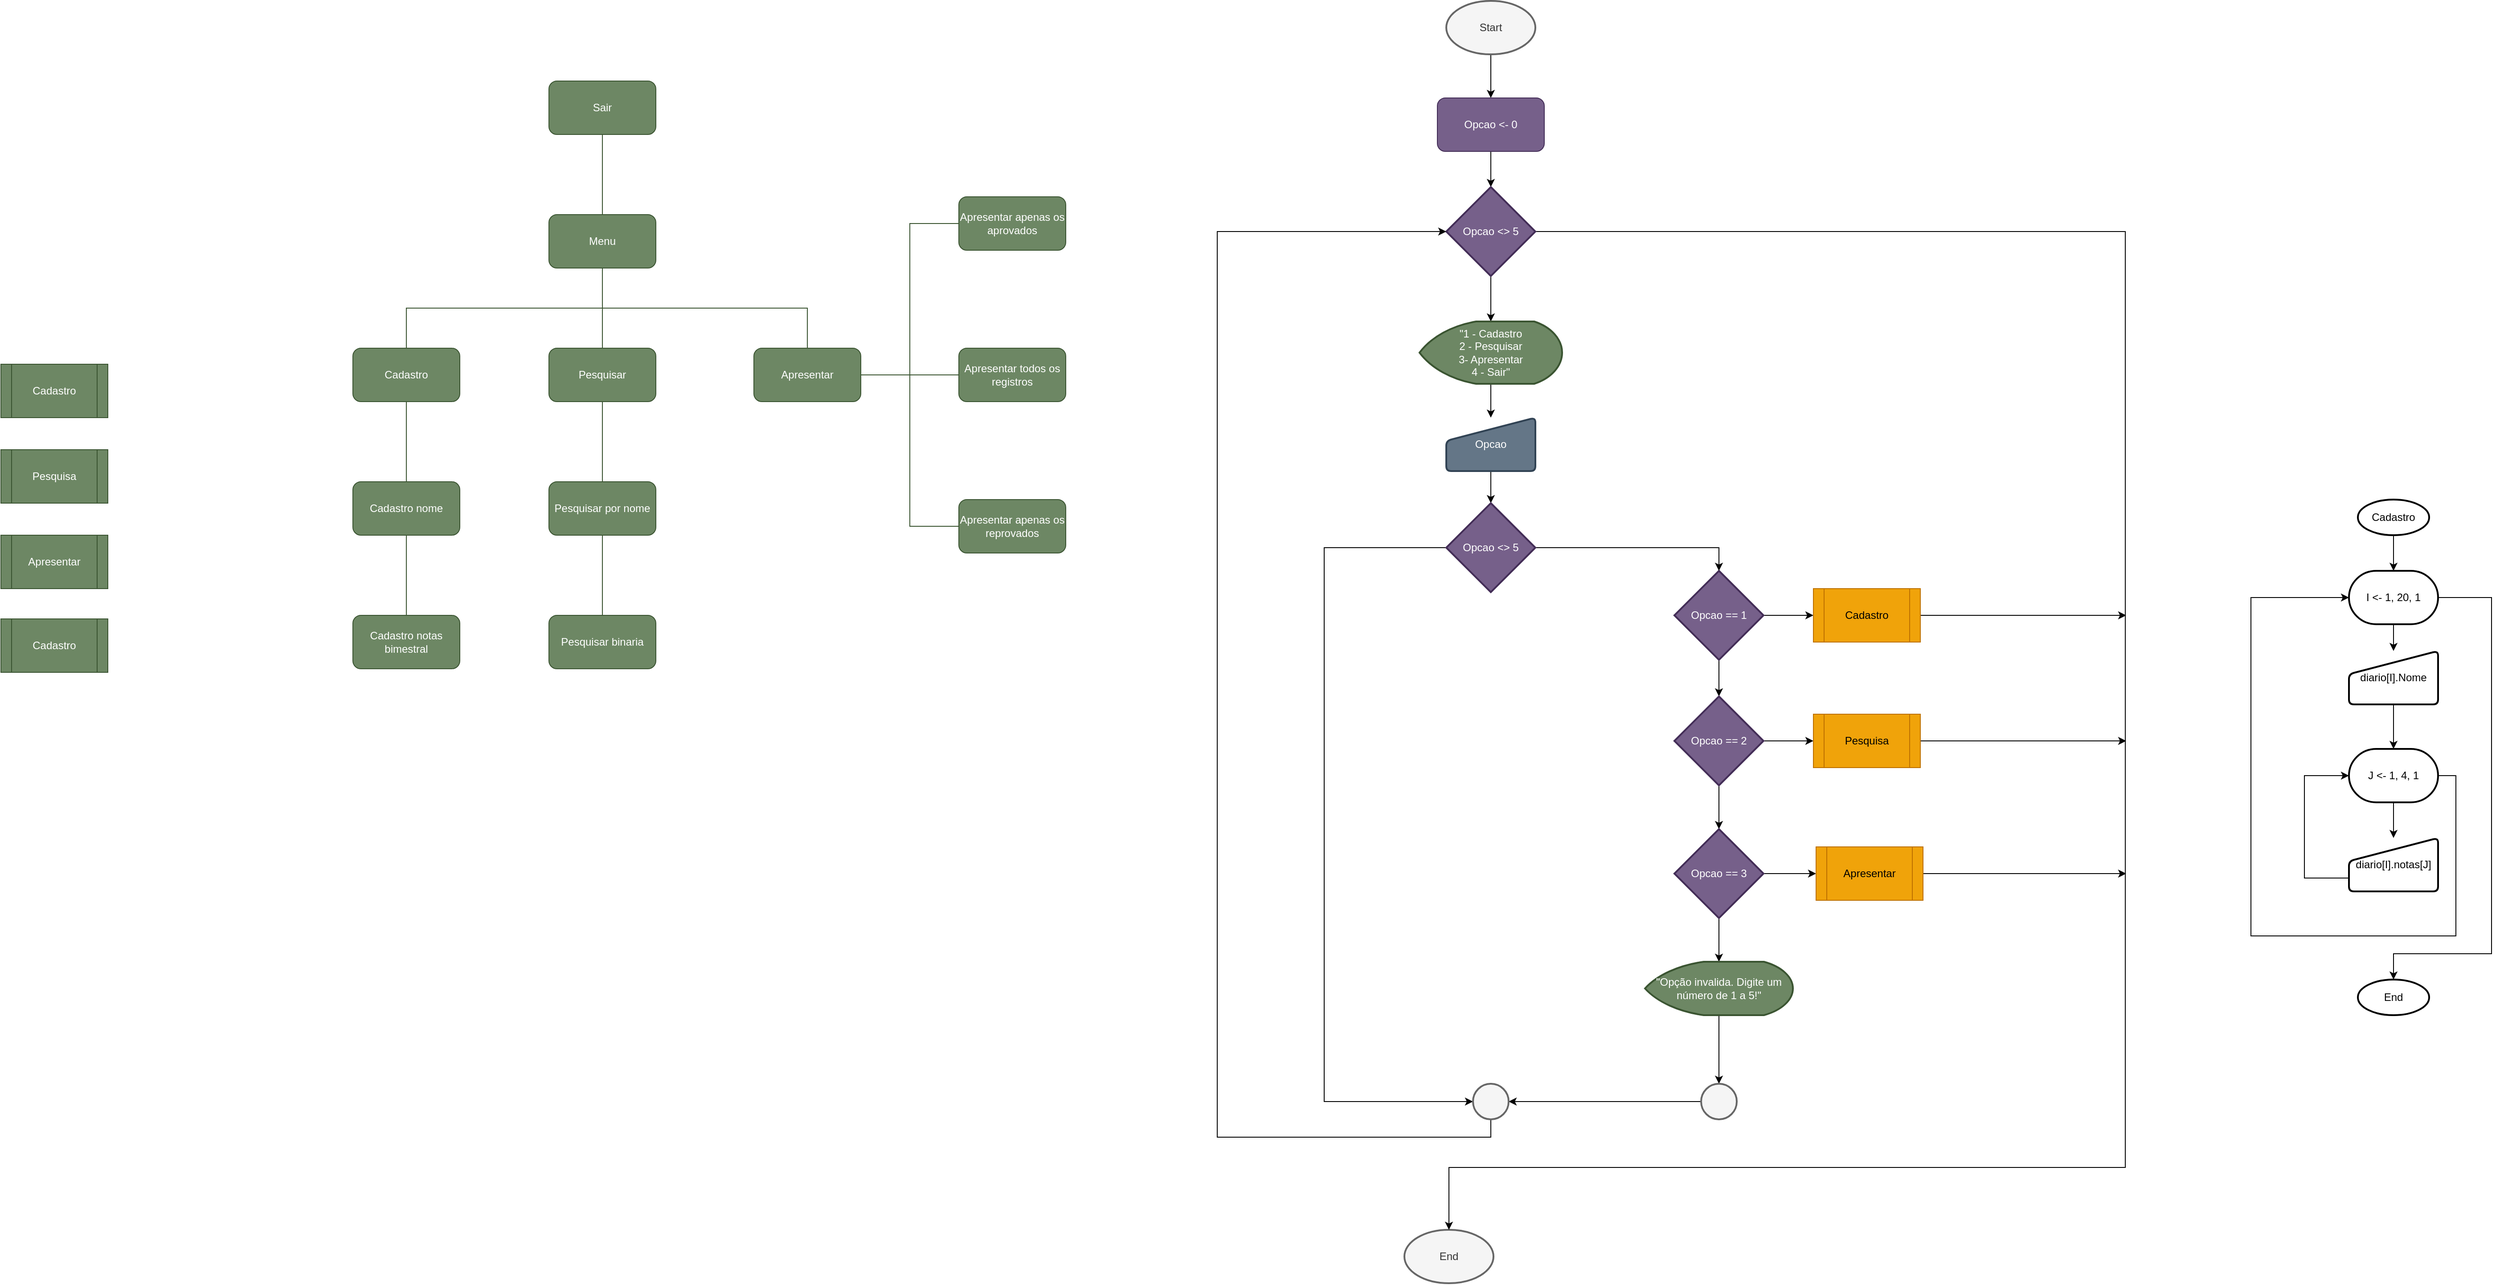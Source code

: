 <mxfile version="20.5.3" type="embed"><diagram id="23iRSUPoRavnBvh4doch" name="Page-1"><mxGraphModel dx="2283" dy="1789" grid="0" gridSize="10" guides="1" tooltips="1" connect="1" arrows="1" fold="1" page="1" pageScale="1" pageWidth="827" pageHeight="1169" background="#FFFFFF" math="0" shadow="0"><root><mxCell id="0"/><mxCell id="1" parent="0"/><mxCell id="6" value="" style="edgeStyle=orthogonalEdgeStyle;rounded=0;orthogonalLoop=1;jettySize=auto;html=1;endArrow=none;endFill=0;fillColor=#6d8764;strokeColor=#3A5431;" parent="1" source="2" target="4" edge="1"><mxGeometry relative="1" as="geometry"/></mxCell><mxCell id="7" style="edgeStyle=orthogonalEdgeStyle;rounded=0;orthogonalLoop=1;jettySize=auto;html=1;exitX=0.5;exitY=1;exitDx=0;exitDy=0;endArrow=none;endFill=0;fillColor=#6d8764;strokeColor=#3A5431;" parent="1" source="2" target="5" edge="1"><mxGeometry relative="1" as="geometry"/></mxCell><mxCell id="8" style="edgeStyle=orthogonalEdgeStyle;rounded=0;orthogonalLoop=1;jettySize=auto;html=1;exitX=0.5;exitY=1;exitDx=0;exitDy=0;endArrow=none;endFill=0;fillColor=#6d8764;strokeColor=#3A5431;" parent="1" source="2" target="3" edge="1"><mxGeometry relative="1" as="geometry"/></mxCell><mxCell id="24" value="" style="edgeStyle=orthogonalEdgeStyle;rounded=0;orthogonalLoop=1;jettySize=auto;html=1;endArrow=none;endFill=0;fillColor=#6d8764;strokeColor=#3A5431;" parent="1" source="2" target="23" edge="1"><mxGeometry relative="1" as="geometry"/></mxCell><mxCell id="2" value="Menu" style="rounded=1;whiteSpace=wrap;html=1;fillColor=#6d8764;fontColor=#ffffff;strokeColor=#3A5431;" parent="1" vertex="1"><mxGeometry x="190" y="150" width="120" height="60" as="geometry"/></mxCell><mxCell id="21" value="" style="edgeStyle=orthogonalEdgeStyle;rounded=0;orthogonalLoop=1;jettySize=auto;html=1;endArrow=none;endFill=0;fillColor=#6d8764;strokeColor=#3A5431;" parent="1" source="3" target="19" edge="1"><mxGeometry relative="1" as="geometry"/></mxCell><mxCell id="3" value="Cadastro" style="rounded=1;whiteSpace=wrap;html=1;fillColor=#6d8764;fontColor=#ffffff;strokeColor=#3A5431;" parent="1" vertex="1"><mxGeometry x="-30" y="300" width="120" height="60" as="geometry"/></mxCell><mxCell id="16" value="" style="edgeStyle=orthogonalEdgeStyle;rounded=0;orthogonalLoop=1;jettySize=auto;html=1;endArrow=none;endFill=0;fillColor=#6d8764;strokeColor=#3A5431;" parent="1" source="4" target="15" edge="1"><mxGeometry relative="1" as="geometry"/></mxCell><mxCell id="4" value="Pesquisar" style="rounded=1;whiteSpace=wrap;html=1;fillColor=#6d8764;fontColor=#ffffff;strokeColor=#3A5431;" parent="1" vertex="1"><mxGeometry x="190" y="300" width="120" height="60" as="geometry"/></mxCell><mxCell id="12" style="edgeStyle=orthogonalEdgeStyle;rounded=0;orthogonalLoop=1;jettySize=auto;html=1;exitX=1;exitY=0.5;exitDx=0;exitDy=0;entryX=0;entryY=0.5;entryDx=0;entryDy=0;endArrow=none;endFill=0;fillColor=#6d8764;strokeColor=#3A5431;" parent="1" source="5" target="11" edge="1"><mxGeometry relative="1" as="geometry"/></mxCell><mxCell id="13" style="edgeStyle=orthogonalEdgeStyle;rounded=0;orthogonalLoop=1;jettySize=auto;html=1;exitX=1;exitY=0.5;exitDx=0;exitDy=0;entryX=0;entryY=0.5;entryDx=0;entryDy=0;endArrow=none;endFill=0;fillColor=#6d8764;strokeColor=#3A5431;" parent="1" source="5" target="9" edge="1"><mxGeometry relative="1" as="geometry"/></mxCell><mxCell id="14" style="edgeStyle=orthogonalEdgeStyle;rounded=0;orthogonalLoop=1;jettySize=auto;html=1;exitX=1;exitY=0.5;exitDx=0;exitDy=0;entryX=0;entryY=0.5;entryDx=0;entryDy=0;endArrow=none;endFill=0;fillColor=#6d8764;strokeColor=#3A5431;" parent="1" source="5" target="10" edge="1"><mxGeometry relative="1" as="geometry"/></mxCell><mxCell id="5" value="Apresentar" style="rounded=1;whiteSpace=wrap;html=1;fillColor=#6d8764;fontColor=#ffffff;strokeColor=#3A5431;" parent="1" vertex="1"><mxGeometry x="420" y="300" width="120" height="60" as="geometry"/></mxCell><mxCell id="9" value="Apresentar todos os registros" style="rounded=1;whiteSpace=wrap;html=1;fillColor=#6d8764;fontColor=#ffffff;strokeColor=#3A5431;" parent="1" vertex="1"><mxGeometry x="650" y="300" width="120" height="60" as="geometry"/></mxCell><mxCell id="10" value="Apresentar apenas os reprovados" style="rounded=1;whiteSpace=wrap;html=1;fillColor=#6d8764;fontColor=#ffffff;strokeColor=#3A5431;" parent="1" vertex="1"><mxGeometry x="650" y="470" width="120" height="60" as="geometry"/></mxCell><mxCell id="11" value="Apresentar apenas os aprovados" style="rounded=1;whiteSpace=wrap;html=1;fillColor=#6d8764;fontColor=#ffffff;strokeColor=#3A5431;" parent="1" vertex="1"><mxGeometry x="650" y="130" width="120" height="60" as="geometry"/></mxCell><mxCell id="18" value="" style="edgeStyle=orthogonalEdgeStyle;rounded=0;orthogonalLoop=1;jettySize=auto;html=1;endArrow=none;endFill=0;fillColor=#6d8764;strokeColor=#3A5431;" parent="1" source="15" target="17" edge="1"><mxGeometry relative="1" as="geometry"/></mxCell><mxCell id="15" value="Pesquisar por nome" style="rounded=1;whiteSpace=wrap;html=1;fillColor=#6d8764;fontColor=#ffffff;strokeColor=#3A5431;" parent="1" vertex="1"><mxGeometry x="190" y="450" width="120" height="60" as="geometry"/></mxCell><mxCell id="17" value="Pesquisar binaria" style="rounded=1;whiteSpace=wrap;html=1;fillColor=#6d8764;fontColor=#ffffff;strokeColor=#3A5431;" parent="1" vertex="1"><mxGeometry x="190" y="600" width="120" height="60" as="geometry"/></mxCell><mxCell id="22" value="" style="edgeStyle=orthogonalEdgeStyle;rounded=0;orthogonalLoop=1;jettySize=auto;html=1;endArrow=none;endFill=0;fillColor=#6d8764;strokeColor=#3A5431;" parent="1" source="19" target="20" edge="1"><mxGeometry relative="1" as="geometry"/></mxCell><mxCell id="19" value="Cadastro nome" style="rounded=1;whiteSpace=wrap;html=1;fillColor=#6d8764;fontColor=#ffffff;strokeColor=#3A5431;" parent="1" vertex="1"><mxGeometry x="-30" y="450" width="120" height="60" as="geometry"/></mxCell><mxCell id="20" value="Cadastro notas bimestral" style="rounded=1;whiteSpace=wrap;html=1;fillColor=#6d8764;fontColor=#ffffff;strokeColor=#3A5431;" parent="1" vertex="1"><mxGeometry x="-30" y="600" width="120" height="60" as="geometry"/></mxCell><mxCell id="23" value="Sair" style="rounded=1;whiteSpace=wrap;html=1;fillColor=#6d8764;fontColor=#ffffff;strokeColor=#3A5431;" parent="1" vertex="1"><mxGeometry x="190" width="120" height="60" as="geometry"/></mxCell><mxCell id="25" value="Pesquisa" style="shape=process;whiteSpace=wrap;html=1;backgroundOutline=1;fillColor=#6d8764;fontColor=#ffffff;strokeColor=#3A5431;" parent="1" vertex="1"><mxGeometry x="-425" y="414" width="120" height="60" as="geometry"/></mxCell><mxCell id="26" value="Apresentar" style="shape=process;whiteSpace=wrap;html=1;backgroundOutline=1;fillColor=#6d8764;fontColor=#ffffff;strokeColor=#3A5431;" parent="1" vertex="1"><mxGeometry x="-425" y="510" width="120" height="60" as="geometry"/></mxCell><mxCell id="27" value="Cadastro" style="shape=process;whiteSpace=wrap;html=1;backgroundOutline=1;fillColor=#6d8764;fontColor=#ffffff;strokeColor=#3A5431;" parent="1" vertex="1"><mxGeometry x="-425" y="318" width="120" height="60" as="geometry"/></mxCell><mxCell id="28" value="Cadastro" style="shape=process;whiteSpace=wrap;html=1;backgroundOutline=1;fillColor=#6d8764;fontColor=#ffffff;strokeColor=#3A5431;" parent="1" vertex="1"><mxGeometry x="-425" y="604" width="120" height="60" as="geometry"/></mxCell><mxCell id="35" value="" style="edgeStyle=orthogonalEdgeStyle;rounded=0;orthogonalLoop=1;jettySize=auto;html=1;endArrow=classic;endFill=1;strokeColor=#000000;" parent="1" source="29" target="32" edge="1"><mxGeometry relative="1" as="geometry"/></mxCell><mxCell id="29" value="Start" style="strokeWidth=2;html=1;shape=mxgraph.flowchart.start_1;whiteSpace=wrap;fillColor=#f5f5f5;strokeColor=#666666;fontColor=#333333;" parent="1" vertex="1"><mxGeometry x="1197" y="-90" width="100" height="60" as="geometry"/></mxCell><mxCell id="30" value="End" style="strokeWidth=2;html=1;shape=mxgraph.flowchart.start_1;whiteSpace=wrap;fillColor=#f5f5f5;fontColor=#333333;strokeColor=#666666;" parent="1" vertex="1"><mxGeometry x="1150" y="1290" width="100" height="60" as="geometry"/></mxCell><mxCell id="36" value="" style="edgeStyle=orthogonalEdgeStyle;rounded=0;orthogonalLoop=1;jettySize=auto;html=1;endArrow=classic;endFill=1;strokeColor=#030303;" parent="1" source="32" target="33" edge="1"><mxGeometry relative="1" as="geometry"/></mxCell><mxCell id="32" value="Opcao &amp;lt;- 0" style="rounded=1;whiteSpace=wrap;html=1;fillColor=#76608a;fontColor=#ffffff;strokeColor=#432D57;" parent="1" vertex="1"><mxGeometry x="1187" y="19" width="120" height="60" as="geometry"/></mxCell><mxCell id="62" value="" style="edgeStyle=orthogonalEdgeStyle;rounded=0;orthogonalLoop=1;jettySize=auto;html=1;strokeColor=#030303;endArrow=classic;endFill=1;" parent="1" source="33" target="60" edge="1"><mxGeometry relative="1" as="geometry"/></mxCell><mxCell id="73" style="edgeStyle=orthogonalEdgeStyle;rounded=0;orthogonalLoop=1;jettySize=auto;html=1;exitX=1;exitY=0.5;exitDx=0;exitDy=0;exitPerimeter=0;entryX=0.5;entryY=0;entryDx=0;entryDy=0;entryPerimeter=0;strokeColor=#030303;endArrow=classic;endFill=1;" parent="1" source="33" target="30" edge="1"><mxGeometry relative="1" as="geometry"><Array as="points"><mxPoint x="1959" y="169"/><mxPoint x="1959" y="1220"/><mxPoint x="1200" y="1220"/></Array></mxGeometry></mxCell><mxCell id="33" value="Opcao &amp;lt;&amp;gt; 5" style="strokeWidth=2;html=1;shape=mxgraph.flowchart.decision;whiteSpace=wrap;fillColor=#76608a;fontColor=#ffffff;strokeColor=#432D57;" parent="1" vertex="1"><mxGeometry x="1197" y="119" width="100" height="100" as="geometry"/></mxCell><mxCell id="66" value="" style="edgeStyle=orthogonalEdgeStyle;rounded=0;orthogonalLoop=1;jettySize=auto;html=1;strokeColor=#030303;endArrow=classic;endFill=1;" parent="1" source="34" target="61" edge="1"><mxGeometry relative="1" as="geometry"/></mxCell><mxCell id="34" value="Opcao" style="html=1;strokeWidth=2;shape=manualInput;whiteSpace=wrap;rounded=1;size=26;arcSize=11;fillColor=#647687;fontColor=#ffffff;strokeColor=#314354;" parent="1" vertex="1"><mxGeometry x="1197" y="378" width="100" height="60" as="geometry"/></mxCell><mxCell id="47" value="" style="edgeStyle=orthogonalEdgeStyle;rounded=0;orthogonalLoop=1;jettySize=auto;html=1;strokeColor=#030303;endArrow=classic;endFill=1;" parent="1" source="38" target="39" edge="1"><mxGeometry relative="1" as="geometry"/></mxCell><mxCell id="50" value="" style="edgeStyle=orthogonalEdgeStyle;rounded=0;orthogonalLoop=1;jettySize=auto;html=1;strokeColor=#030303;endArrow=classic;endFill=1;" parent="1" source="38" target="45" edge="1"><mxGeometry relative="1" as="geometry"/></mxCell><mxCell id="38" value="Opcao == 1" style="strokeWidth=2;html=1;shape=mxgraph.flowchart.decision;whiteSpace=wrap;fillColor=#76608a;fontColor=#ffffff;strokeColor=#432D57;" parent="1" vertex="1"><mxGeometry x="1453" y="550" width="100" height="100" as="geometry"/></mxCell><mxCell id="48" value="" style="edgeStyle=orthogonalEdgeStyle;rounded=0;orthogonalLoop=1;jettySize=auto;html=1;strokeColor=#030303;endArrow=classic;endFill=1;" parent="1" source="39" target="40" edge="1"><mxGeometry relative="1" as="geometry"/></mxCell><mxCell id="51" value="" style="edgeStyle=orthogonalEdgeStyle;rounded=0;orthogonalLoop=1;jettySize=auto;html=1;strokeColor=#030303;endArrow=classic;endFill=1;" parent="1" source="39" target="43" edge="1"><mxGeometry relative="1" as="geometry"/></mxCell><mxCell id="39" value="Opcao == 2" style="strokeWidth=2;html=1;shape=mxgraph.flowchart.decision;whiteSpace=wrap;fillColor=#76608a;fontColor=#ffffff;strokeColor=#432D57;" parent="1" vertex="1"><mxGeometry x="1453" y="691" width="100" height="100" as="geometry"/></mxCell><mxCell id="49" value="" style="edgeStyle=orthogonalEdgeStyle;rounded=0;orthogonalLoop=1;jettySize=auto;html=1;strokeColor=#030303;endArrow=classic;endFill=1;" parent="1" source="40" target="46" edge="1"><mxGeometry relative="1" as="geometry"/></mxCell><mxCell id="52" value="" style="edgeStyle=orthogonalEdgeStyle;rounded=0;orthogonalLoop=1;jettySize=auto;html=1;strokeColor=#030303;endArrow=classic;endFill=1;" parent="1" source="40" target="44" edge="1"><mxGeometry relative="1" as="geometry"/></mxCell><mxCell id="40" value="Opcao == 3" style="strokeWidth=2;html=1;shape=mxgraph.flowchart.decision;whiteSpace=wrap;fillColor=#76608a;fontColor=#ffffff;strokeColor=#432D57;" parent="1" vertex="1"><mxGeometry x="1453" y="840" width="100" height="100" as="geometry"/></mxCell><mxCell id="85" style="edgeStyle=orthogonalEdgeStyle;rounded=0;orthogonalLoop=1;jettySize=auto;html=1;exitX=1;exitY=0.5;exitDx=0;exitDy=0;strokeColor=#030303;endArrow=classic;endFill=1;" parent="1" source="43" edge="1"><mxGeometry relative="1" as="geometry"><mxPoint x="1960" y="741" as="targetPoint"/></mxGeometry></mxCell><mxCell id="43" value="Pesquisa" style="shape=process;whiteSpace=wrap;html=1;backgroundOutline=1;fillColor=#f0a30a;fontColor=#000000;strokeColor=#BD7000;" parent="1" vertex="1"><mxGeometry x="1609" y="711" width="120" height="60" as="geometry"/></mxCell><mxCell id="87" style="edgeStyle=orthogonalEdgeStyle;rounded=0;orthogonalLoop=1;jettySize=auto;html=1;exitX=1;exitY=0.5;exitDx=0;exitDy=0;strokeColor=#030303;endArrow=classic;endFill=1;" parent="1" source="44" edge="1"><mxGeometry relative="1" as="geometry"><mxPoint x="1960" y="890" as="targetPoint"/></mxGeometry></mxCell><mxCell id="44" value="Apresentar" style="shape=process;whiteSpace=wrap;html=1;backgroundOutline=1;fillColor=#f0a30a;fontColor=#000000;strokeColor=#BD7000;" parent="1" vertex="1"><mxGeometry x="1612" y="860" width="120" height="60" as="geometry"/></mxCell><mxCell id="83" style="edgeStyle=orthogonalEdgeStyle;rounded=0;orthogonalLoop=1;jettySize=auto;html=1;exitX=1;exitY=0.5;exitDx=0;exitDy=0;strokeColor=#030303;endArrow=classic;endFill=1;" parent="1" source="45" edge="1"><mxGeometry relative="1" as="geometry"><mxPoint x="1960" y="600" as="targetPoint"/></mxGeometry></mxCell><mxCell id="45" value="Cadastro" style="shape=process;whiteSpace=wrap;html=1;backgroundOutline=1;fillColor=#f0a30a;strokeColor=#BD7000;fontColor=#000000;" parent="1" vertex="1"><mxGeometry x="1609" y="570" width="120" height="60" as="geometry"/></mxCell><mxCell id="55" value="" style="edgeStyle=orthogonalEdgeStyle;rounded=0;orthogonalLoop=1;jettySize=auto;html=1;strokeColor=#030303;endArrow=classic;endFill=1;" parent="1" source="46" target="54" edge="1"><mxGeometry relative="1" as="geometry"/></mxCell><mxCell id="46" value="&quot;Opção invalida. Digite um número de 1 a 5!&quot;" style="strokeWidth=2;html=1;shape=mxgraph.flowchart.display;whiteSpace=wrap;fillColor=#6d8764;fontColor=#ffffff;strokeColor=#3A5431;" parent="1" vertex="1"><mxGeometry x="1420" y="989" width="166" height="60" as="geometry"/></mxCell><mxCell id="70" style="edgeStyle=orthogonalEdgeStyle;rounded=0;orthogonalLoop=1;jettySize=auto;html=1;exitX=0;exitY=0.5;exitDx=0;exitDy=0;exitPerimeter=0;entryX=1;entryY=0.5;entryDx=0;entryDy=0;entryPerimeter=0;strokeColor=#030303;endArrow=classic;endFill=1;" parent="1" source="54" target="68" edge="1"><mxGeometry relative="1" as="geometry"/></mxCell><mxCell id="54" value="" style="strokeWidth=2;html=1;shape=mxgraph.flowchart.start_2;whiteSpace=wrap;fillColor=#f5f5f5;fontColor=#333333;strokeColor=#666666;" parent="1" vertex="1"><mxGeometry x="1483" y="1126" width="40" height="40" as="geometry"/></mxCell><mxCell id="65" value="" style="edgeStyle=orthogonalEdgeStyle;rounded=0;orthogonalLoop=1;jettySize=auto;html=1;strokeColor=#030303;endArrow=classic;endFill=1;" parent="1" source="60" target="34" edge="1"><mxGeometry relative="1" as="geometry"/></mxCell><mxCell id="60" value="&quot;1 - Cadastro&lt;br&gt;2 - Pesquisar&lt;br&gt;3- Apresentar&lt;br&gt;4 - Sair&quot;" style="strokeWidth=2;html=1;shape=mxgraph.flowchart.display;whiteSpace=wrap;fillColor=#6d8764;fontColor=#ffffff;strokeColor=#3A5431;" parent="1" vertex="1"><mxGeometry x="1167" y="270" width="160" height="70" as="geometry"/></mxCell><mxCell id="64" style="edgeStyle=orthogonalEdgeStyle;rounded=0;orthogonalLoop=1;jettySize=auto;html=1;exitX=1;exitY=0.5;exitDx=0;exitDy=0;exitPerimeter=0;entryX=0.5;entryY=0;entryDx=0;entryDy=0;entryPerimeter=0;strokeColor=#030303;endArrow=classic;endFill=1;" parent="1" source="61" target="38" edge="1"><mxGeometry relative="1" as="geometry"/></mxCell><mxCell id="71" style="edgeStyle=orthogonalEdgeStyle;rounded=0;orthogonalLoop=1;jettySize=auto;html=1;exitX=0;exitY=0.5;exitDx=0;exitDy=0;exitPerimeter=0;entryX=0;entryY=0.5;entryDx=0;entryDy=0;entryPerimeter=0;strokeColor=#030303;endArrow=classic;endFill=1;" parent="1" source="61" target="68" edge="1"><mxGeometry relative="1" as="geometry"><Array as="points"><mxPoint x="1060" y="524"/><mxPoint x="1060" y="1146"/></Array></mxGeometry></mxCell><mxCell id="61" value="Opcao &amp;lt;&amp;gt; 5" style="strokeWidth=2;html=1;shape=mxgraph.flowchart.decision;whiteSpace=wrap;fillColor=#76608a;fontColor=#ffffff;strokeColor=#432D57;" parent="1" vertex="1"><mxGeometry x="1197" y="474" width="100" height="100" as="geometry"/></mxCell><mxCell id="72" style="edgeStyle=orthogonalEdgeStyle;rounded=0;orthogonalLoop=1;jettySize=auto;html=1;exitX=0.5;exitY=1;exitDx=0;exitDy=0;exitPerimeter=0;entryX=0;entryY=0.5;entryDx=0;entryDy=0;entryPerimeter=0;strokeColor=#030303;endArrow=classic;endFill=1;" parent="1" source="68" target="33" edge="1"><mxGeometry relative="1" as="geometry"><Array as="points"><mxPoint x="1247" y="1186"/><mxPoint x="940" y="1186"/><mxPoint x="940" y="169"/></Array></mxGeometry></mxCell><mxCell id="68" value="" style="strokeWidth=2;html=1;shape=mxgraph.flowchart.start_2;whiteSpace=wrap;fillColor=#f5f5f5;fontColor=#333333;strokeColor=#666666;" parent="1" vertex="1"><mxGeometry x="1227" y="1126" width="40" height="40" as="geometry"/></mxCell><mxCell id="90" value="" style="edgeStyle=orthogonalEdgeStyle;rounded=0;orthogonalLoop=1;jettySize=auto;html=1;strokeColor=#030303;endArrow=classic;endFill=1;" parent="1" source="88" target="89" edge="1"><mxGeometry relative="1" as="geometry"/></mxCell><mxCell id="88" value="Cadastro" style="strokeWidth=2;html=1;shape=mxgraph.flowchart.start_1;whiteSpace=wrap;" parent="1" vertex="1"><mxGeometry x="2220" y="470" width="80" height="40" as="geometry"/></mxCell><mxCell id="92" value="" style="edgeStyle=orthogonalEdgeStyle;rounded=0;orthogonalLoop=1;jettySize=auto;html=1;strokeColor=#030303;endArrow=classic;endFill=1;" parent="1" source="89" target="91" edge="1"><mxGeometry relative="1" as="geometry"/></mxCell><mxCell id="102" style="edgeStyle=orthogonalEdgeStyle;rounded=0;orthogonalLoop=1;jettySize=auto;html=1;exitX=1;exitY=0.5;exitDx=0;exitDy=0;exitPerimeter=0;strokeColor=#030303;endArrow=classic;endFill=1;" parent="1" source="89" target="101" edge="1"><mxGeometry relative="1" as="geometry"><Array as="points"><mxPoint x="2370" y="580"/><mxPoint x="2370" y="980"/><mxPoint x="2260" y="980"/></Array></mxGeometry></mxCell><mxCell id="89" value="I &amp;lt;- 1, 20, 1" style="strokeWidth=2;html=1;shape=mxgraph.flowchart.terminator;whiteSpace=wrap;" parent="1" vertex="1"><mxGeometry x="2210" y="550" width="100" height="60" as="geometry"/></mxCell><mxCell id="94" value="" style="edgeStyle=orthogonalEdgeStyle;rounded=0;orthogonalLoop=1;jettySize=auto;html=1;strokeColor=#030303;endArrow=classic;endFill=1;" parent="1" source="91" target="93" edge="1"><mxGeometry relative="1" as="geometry"/></mxCell><mxCell id="91" value="diario[I].Nome" style="html=1;strokeWidth=2;shape=manualInput;whiteSpace=wrap;rounded=1;size=26;arcSize=11;" parent="1" vertex="1"><mxGeometry x="2210" y="640" width="100" height="60" as="geometry"/></mxCell><mxCell id="98" value="" style="edgeStyle=orthogonalEdgeStyle;rounded=0;orthogonalLoop=1;jettySize=auto;html=1;strokeColor=#030303;endArrow=classic;endFill=1;" parent="1" source="93" target="95" edge="1"><mxGeometry relative="1" as="geometry"/></mxCell><mxCell id="100" style="edgeStyle=orthogonalEdgeStyle;rounded=0;orthogonalLoop=1;jettySize=auto;html=1;exitX=1;exitY=0.5;exitDx=0;exitDy=0;exitPerimeter=0;entryX=0;entryY=0.5;entryDx=0;entryDy=0;entryPerimeter=0;strokeColor=#030303;endArrow=classic;endFill=1;" parent="1" source="93" target="89" edge="1"><mxGeometry relative="1" as="geometry"><Array as="points"><mxPoint x="2330" y="780"/><mxPoint x="2330" y="960"/><mxPoint x="2100" y="960"/><mxPoint x="2100" y="580"/></Array></mxGeometry></mxCell><mxCell id="93" value="J &amp;lt;- 1, 4, 1" style="strokeWidth=2;html=1;shape=mxgraph.flowchart.terminator;whiteSpace=wrap;" parent="1" vertex="1"><mxGeometry x="2210" y="750" width="100" height="60" as="geometry"/></mxCell><mxCell id="99" style="edgeStyle=orthogonalEdgeStyle;rounded=0;orthogonalLoop=1;jettySize=auto;html=1;exitX=0;exitY=0.75;exitDx=0;exitDy=0;entryX=0;entryY=0.5;entryDx=0;entryDy=0;entryPerimeter=0;strokeColor=#030303;endArrow=classic;endFill=1;" parent="1" source="95" target="93" edge="1"><mxGeometry relative="1" as="geometry"><Array as="points"><mxPoint x="2160" y="895"/><mxPoint x="2160" y="780"/></Array></mxGeometry></mxCell><mxCell id="95" value="diario[I].notas[J]" style="html=1;strokeWidth=2;shape=manualInput;whiteSpace=wrap;rounded=1;size=26;arcSize=11;" parent="1" vertex="1"><mxGeometry x="2210" y="850" width="100" height="60" as="geometry"/></mxCell><mxCell id="101" value="End" style="strokeWidth=2;html=1;shape=mxgraph.flowchart.start_1;whiteSpace=wrap;" parent="1" vertex="1"><mxGeometry x="2220" y="1009" width="80" height="40" as="geometry"/></mxCell></root></mxGraphModel></diagram></mxfile>